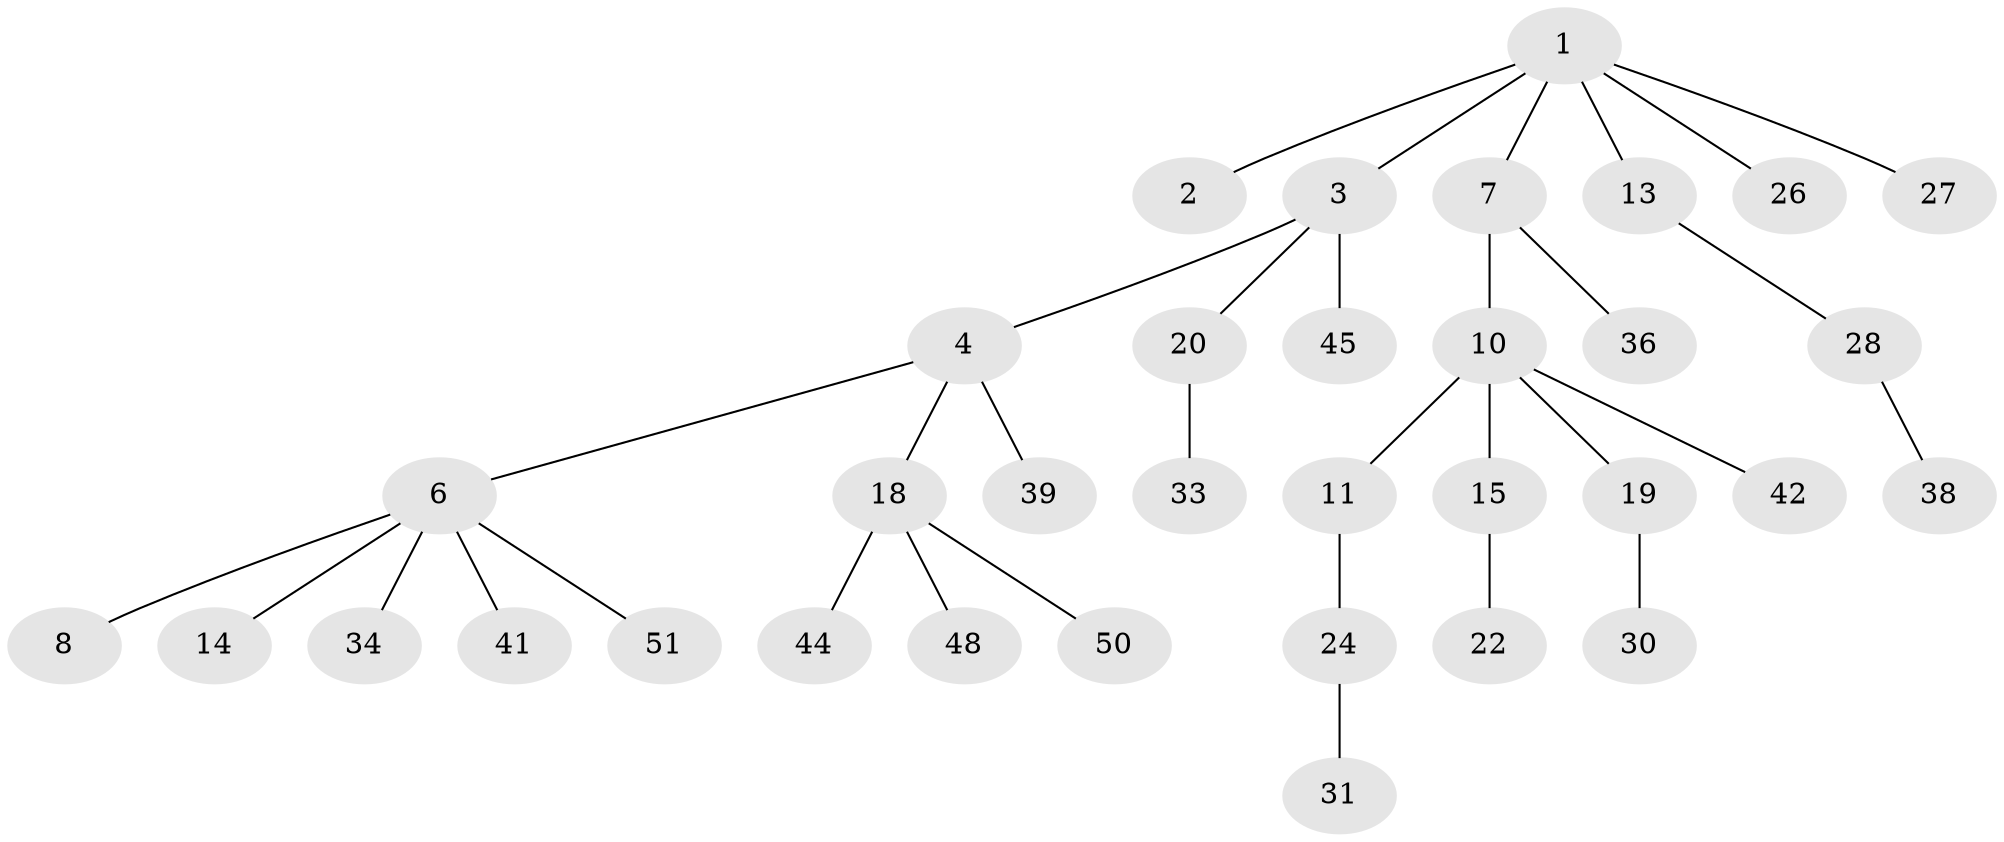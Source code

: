 // original degree distribution, {6: 0.0196078431372549, 1: 0.47058823529411764, 4: 0.09803921568627451, 2: 0.29411764705882354, 5: 0.0196078431372549, 3: 0.09803921568627451}
// Generated by graph-tools (version 1.1) at 2025/11/02/27/25 16:11:28]
// undirected, 34 vertices, 33 edges
graph export_dot {
graph [start="1"]
  node [color=gray90,style=filled];
  1 [super="+9"];
  2;
  3 [super="+5"];
  4 [super="+17"];
  6 [super="+12"];
  7 [super="+29"];
  8;
  10 [super="+16"];
  11;
  13 [super="+21"];
  14 [super="+40"];
  15 [super="+35"];
  18 [super="+23"];
  19;
  20 [super="+47"];
  22;
  24 [super="+25"];
  26;
  27;
  28 [super="+43"];
  30 [super="+32"];
  31;
  33 [super="+37"];
  34 [super="+49"];
  36;
  38 [super="+46"];
  39;
  41;
  42;
  44;
  45;
  48;
  50;
  51;
  1 -- 2;
  1 -- 3;
  1 -- 7;
  1 -- 13;
  1 -- 26;
  1 -- 27;
  3 -- 4;
  3 -- 20;
  3 -- 45;
  4 -- 6;
  4 -- 18;
  4 -- 39;
  6 -- 8;
  6 -- 34;
  6 -- 41;
  6 -- 51;
  6 -- 14;
  7 -- 10;
  7 -- 36;
  10 -- 11;
  10 -- 15;
  10 -- 42;
  10 -- 19;
  11 -- 24;
  13 -- 28;
  15 -- 22;
  18 -- 50;
  18 -- 48;
  18 -- 44;
  19 -- 30;
  20 -- 33;
  24 -- 31;
  28 -- 38;
}
